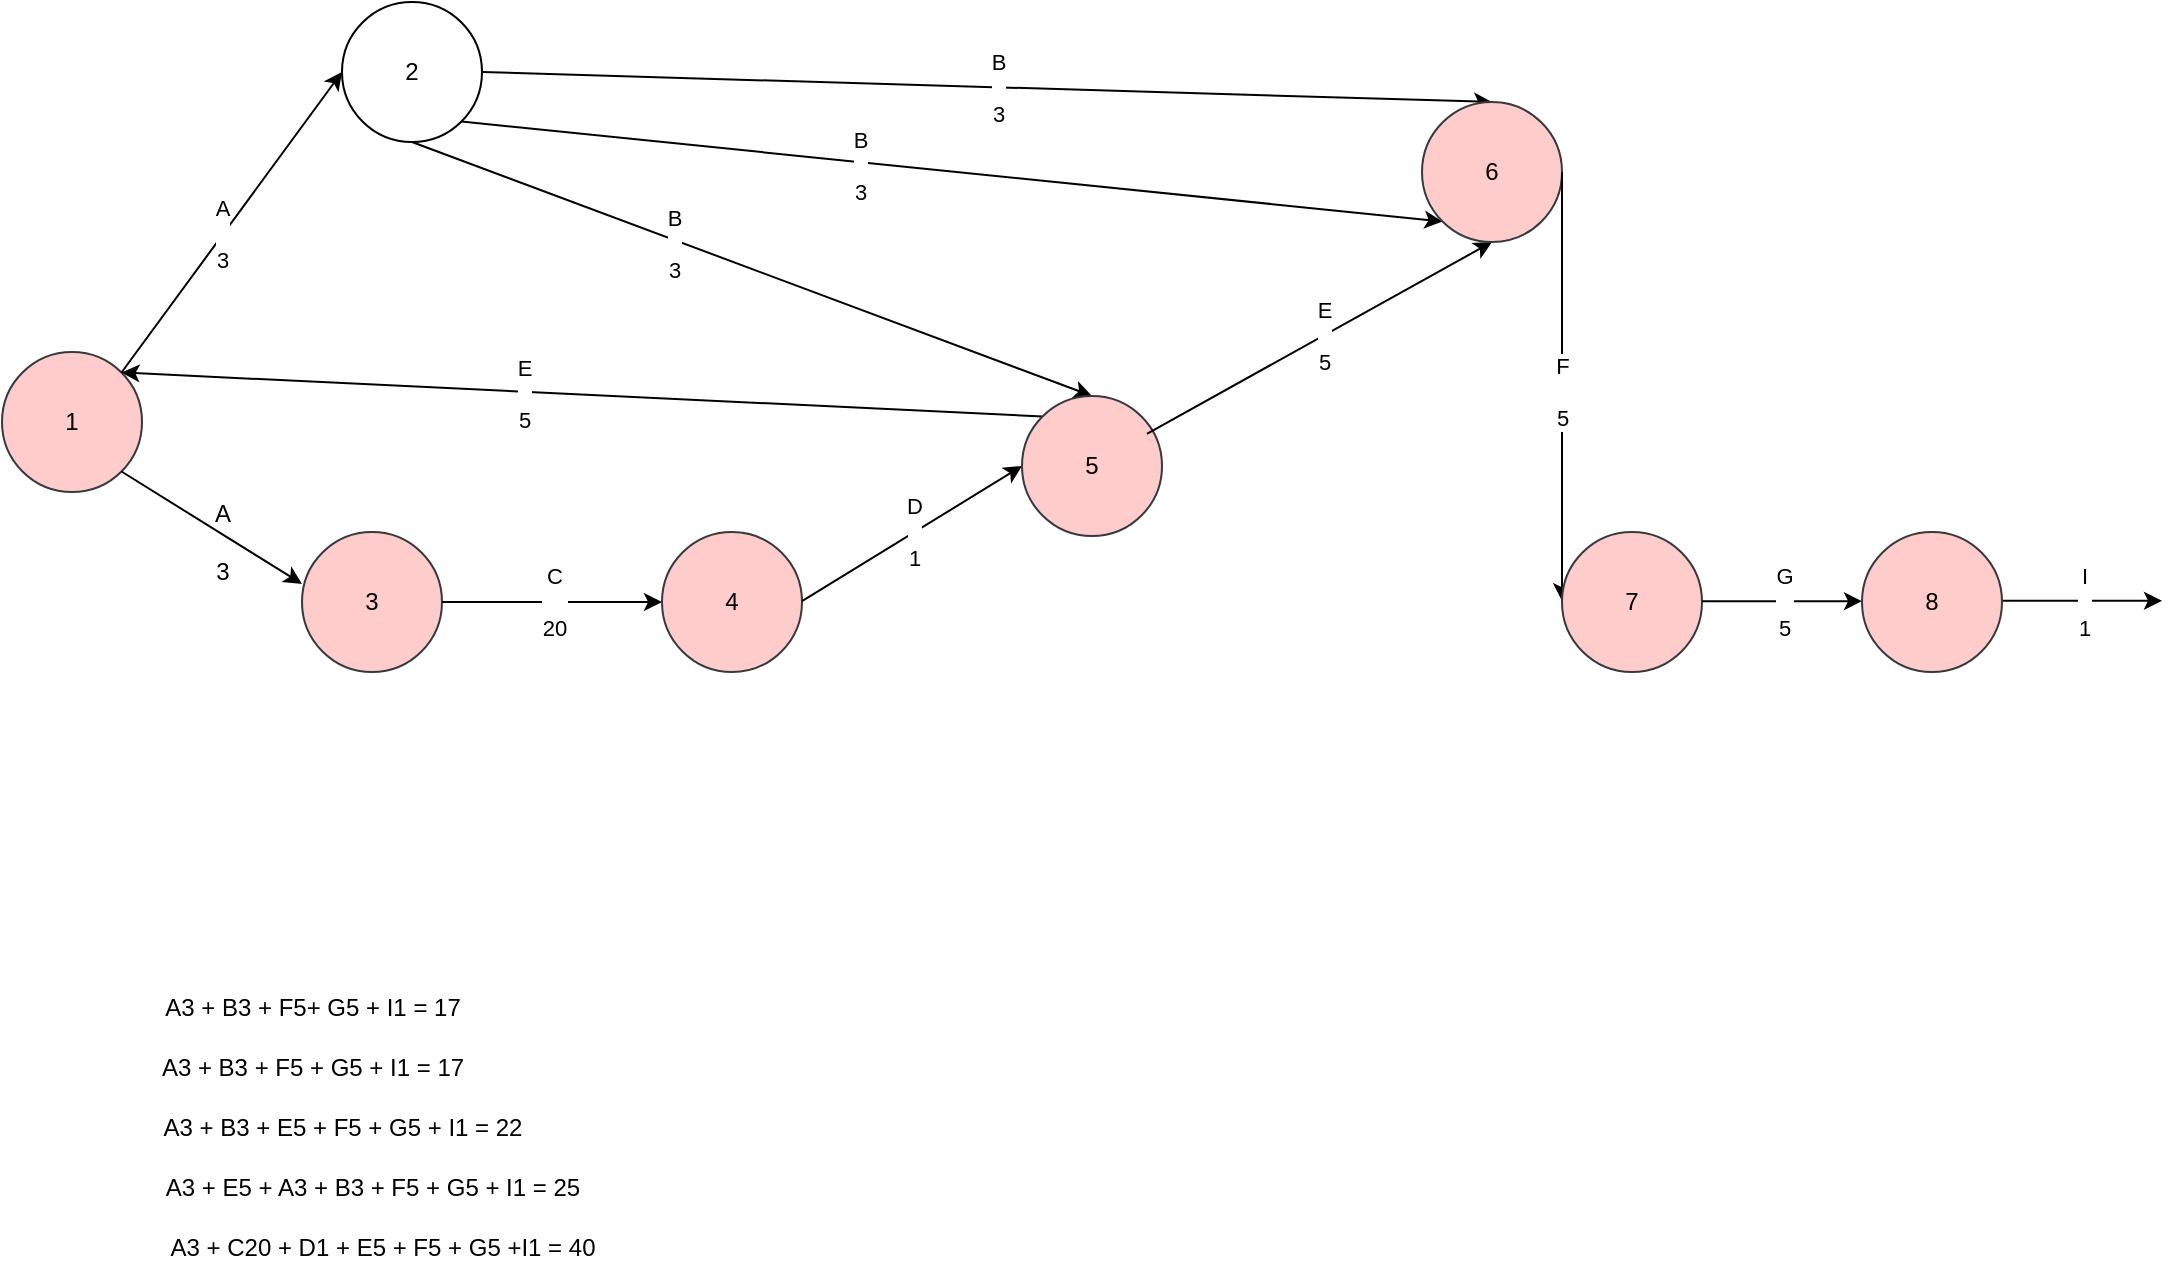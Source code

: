 <mxfile version="24.7.5">
  <diagram name="Página-1" id="38VDPHFlhEI35JtrQZ7C">
    <mxGraphModel dx="2035" dy="835" grid="1" gridSize="10" guides="1" tooltips="1" connect="1" arrows="1" fold="1" page="1" pageScale="1" pageWidth="1169" pageHeight="827" math="0" shadow="0">
      <root>
        <mxCell id="0" />
        <mxCell id="1" parent="0" />
        <mxCell id="FKMWiiDx7Euz6Agw9dDS-28" value="1" style="ellipse;whiteSpace=wrap;html=1;aspect=fixed;fillColor=#ffcccc;strokeColor=#36393d;" parent="1" vertex="1">
          <mxGeometry x="-50" y="735" width="70" height="70" as="geometry" />
        </mxCell>
        <mxCell id="5kxzR4jJ3TfGidrq8OG2-36" style="rounded=0;orthogonalLoop=1;jettySize=auto;html=1;exitX=0.5;exitY=1;exitDx=0;exitDy=0;entryX=0.5;entryY=0;entryDx=0;entryDy=0;" edge="1" parent="1" source="FKMWiiDx7Euz6Agw9dDS-30" target="5kxzR4jJ3TfGidrq8OG2-20">
          <mxGeometry relative="1" as="geometry" />
        </mxCell>
        <mxCell id="5kxzR4jJ3TfGidrq8OG2-38" value="&lt;div&gt;B&lt;/div&gt;&lt;div&gt;&lt;br&gt;&lt;/div&gt;&lt;div&gt;3&lt;/div&gt;" style="edgeLabel;html=1;align=center;verticalAlign=middle;resizable=0;points=[];" vertex="1" connectable="0" parent="5kxzR4jJ3TfGidrq8OG2-36">
          <mxGeometry x="-0.228" y="-2" relative="1" as="geometry">
            <mxPoint as="offset" />
          </mxGeometry>
        </mxCell>
        <mxCell id="5kxzR4jJ3TfGidrq8OG2-40" style="rounded=0;orthogonalLoop=1;jettySize=auto;html=1;exitX=1;exitY=1;exitDx=0;exitDy=0;entryX=0;entryY=1;entryDx=0;entryDy=0;" edge="1" parent="1" source="FKMWiiDx7Euz6Agw9dDS-30" target="5kxzR4jJ3TfGidrq8OG2-23">
          <mxGeometry relative="1" as="geometry" />
        </mxCell>
        <mxCell id="5kxzR4jJ3TfGidrq8OG2-41" value="&lt;div&gt;B&lt;/div&gt;&lt;div&gt;&lt;br&gt;&lt;/div&gt;&lt;div&gt;3&lt;/div&gt;" style="edgeLabel;html=1;align=center;verticalAlign=middle;resizable=0;points=[];" vertex="1" connectable="0" parent="5kxzR4jJ3TfGidrq8OG2-40">
          <mxGeometry x="-0.187" y="-2" relative="1" as="geometry">
            <mxPoint as="offset" />
          </mxGeometry>
        </mxCell>
        <mxCell id="FKMWiiDx7Euz6Agw9dDS-30" value="2" style="ellipse;whiteSpace=wrap;html=1;aspect=fixed;" parent="1" vertex="1">
          <mxGeometry x="120" y="560" width="70" height="70" as="geometry" />
        </mxCell>
        <mxCell id="FKMWiiDx7Euz6Agw9dDS-31" value="3" style="ellipse;whiteSpace=wrap;html=1;aspect=fixed;fillColor=#ffcccc;strokeColor=#36393d;" parent="1" vertex="1">
          <mxGeometry x="100" y="825" width="70" height="70" as="geometry" />
        </mxCell>
        <mxCell id="FKMWiiDx7Euz6Agw9dDS-32" value="" style="endArrow=classic;html=1;rounded=0;exitX=1;exitY=0;exitDx=0;exitDy=0;entryX=0;entryY=0.5;entryDx=0;entryDy=0;" parent="1" source="FKMWiiDx7Euz6Agw9dDS-28" edge="1" target="FKMWiiDx7Euz6Agw9dDS-30">
          <mxGeometry width="50" height="50" relative="1" as="geometry">
            <mxPoint x="70" y="775" as="sourcePoint" />
            <mxPoint x="150" y="780" as="targetPoint" />
          </mxGeometry>
        </mxCell>
        <mxCell id="FKMWiiDx7Euz6Agw9dDS-34" value="&lt;div&gt;A&lt;/div&gt;&lt;div&gt;&lt;br&gt;&lt;/div&gt;&lt;div&gt;3&lt;/div&gt;" style="edgeLabel;html=1;align=center;verticalAlign=middle;resizable=0;points=[];" parent="FKMWiiDx7Euz6Agw9dDS-32" vertex="1" connectable="0">
          <mxGeometry x="0.022" relative="1" as="geometry">
            <mxPoint x="-6" y="7" as="offset" />
          </mxGeometry>
        </mxCell>
        <mxCell id="FKMWiiDx7Euz6Agw9dDS-36" value="" style="endArrow=classic;html=1;rounded=0;exitX=1;exitY=0.5;exitDx=0;exitDy=0;entryX=0.5;entryY=0;entryDx=0;entryDy=0;" parent="1" source="FKMWiiDx7Euz6Agw9dDS-30" edge="1" target="5kxzR4jJ3TfGidrq8OG2-23">
          <mxGeometry width="50" height="50" relative="1" as="geometry">
            <mxPoint x="220" y="779.5" as="sourcePoint" />
            <mxPoint x="530.0" y="595" as="targetPoint" />
          </mxGeometry>
        </mxCell>
        <mxCell id="FKMWiiDx7Euz6Agw9dDS-37" value="&lt;div&gt;B&lt;/div&gt;&lt;div&gt;&lt;br&gt;&lt;/div&gt;&lt;div&gt;3&lt;/div&gt;" style="edgeLabel;html=1;align=center;verticalAlign=middle;resizable=0;points=[];" parent="FKMWiiDx7Euz6Agw9dDS-36" vertex="1" connectable="0">
          <mxGeometry x="0.022" relative="1" as="geometry">
            <mxPoint as="offset" />
          </mxGeometry>
        </mxCell>
        <mxCell id="FKMWiiDx7Euz6Agw9dDS-39" value="" style="endArrow=classic;html=1;rounded=0;exitX=1;exitY=0.5;exitDx=0;exitDy=0;" parent="1" edge="1" source="FKMWiiDx7Euz6Agw9dDS-31">
          <mxGeometry width="50" height="50" relative="1" as="geometry">
            <mxPoint x="140" y="919.58" as="sourcePoint" />
            <mxPoint x="280" y="860" as="targetPoint" />
          </mxGeometry>
        </mxCell>
        <mxCell id="FKMWiiDx7Euz6Agw9dDS-40" value="&lt;div&gt;C&lt;/div&gt;&lt;div&gt;&lt;br&gt;&lt;/div&gt;&lt;div&gt;20&lt;/div&gt;" style="edgeLabel;html=1;align=center;verticalAlign=middle;resizable=0;points=[];" parent="FKMWiiDx7Euz6Agw9dDS-39" vertex="1" connectable="0">
          <mxGeometry x="0.022" relative="1" as="geometry">
            <mxPoint as="offset" />
          </mxGeometry>
        </mxCell>
        <mxCell id="FKMWiiDx7Euz6Agw9dDS-53" style="rounded=0;orthogonalLoop=1;jettySize=auto;html=1;exitX=1;exitY=1;exitDx=0;exitDy=0;entryX=0;entryY=0.371;entryDx=0;entryDy=0;entryPerimeter=0;" parent="1" source="FKMWiiDx7Euz6Agw9dDS-28" target="FKMWiiDx7Euz6Agw9dDS-31" edge="1">
          <mxGeometry relative="1" as="geometry" />
        </mxCell>
        <mxCell id="5kxzR4jJ3TfGidrq8OG2-12" value="4" style="ellipse;whiteSpace=wrap;html=1;aspect=fixed;fillColor=#ffcccc;strokeColor=#36393d;" vertex="1" parent="1">
          <mxGeometry x="280" y="825" width="70" height="70" as="geometry" />
        </mxCell>
        <mxCell id="5kxzR4jJ3TfGidrq8OG2-13" value="A&lt;div&gt;&lt;br&gt;&lt;/div&gt;&lt;div&gt;3&lt;/div&gt;" style="text;html=1;align=center;verticalAlign=middle;resizable=0;points=[];autosize=1;strokeColor=none;fillColor=none;" vertex="1" parent="1">
          <mxGeometry x="45" y="800" width="30" height="60" as="geometry" />
        </mxCell>
        <mxCell id="5kxzR4jJ3TfGidrq8OG2-17" value="" style="endArrow=classic;html=1;rounded=0;exitX=1;exitY=0.5;exitDx=0;exitDy=0;entryX=0;entryY=0.5;entryDx=0;entryDy=0;" edge="1" parent="1" target="5kxzR4jJ3TfGidrq8OG2-20">
          <mxGeometry width="50" height="50" relative="1" as="geometry">
            <mxPoint x="350" y="859.58" as="sourcePoint" />
            <mxPoint x="430" y="859.58" as="targetPoint" />
          </mxGeometry>
        </mxCell>
        <mxCell id="5kxzR4jJ3TfGidrq8OG2-18" value="D&lt;div&gt;&lt;br&gt;&lt;/div&gt;&lt;div&gt;1&lt;/div&gt;" style="edgeLabel;html=1;align=center;verticalAlign=middle;resizable=0;points=[];" vertex="1" connectable="0" parent="5kxzR4jJ3TfGidrq8OG2-17">
          <mxGeometry x="0.022" relative="1" as="geometry">
            <mxPoint as="offset" />
          </mxGeometry>
        </mxCell>
        <mxCell id="5kxzR4jJ3TfGidrq8OG2-32" style="rounded=0;orthogonalLoop=1;jettySize=auto;html=1;exitX=0;exitY=0;exitDx=0;exitDy=0;entryX=1;entryY=0;entryDx=0;entryDy=0;" edge="1" parent="1" source="5kxzR4jJ3TfGidrq8OG2-20" target="FKMWiiDx7Euz6Agw9dDS-28">
          <mxGeometry relative="1" as="geometry" />
        </mxCell>
        <mxCell id="5kxzR4jJ3TfGidrq8OG2-34" value="E&lt;div&gt;&lt;br&gt;&lt;/div&gt;&lt;div&gt;5&lt;/div&gt;" style="edgeLabel;html=1;align=center;verticalAlign=middle;resizable=0;points=[];" vertex="1" connectable="0" parent="5kxzR4jJ3TfGidrq8OG2-32">
          <mxGeometry x="0.126" y="1" relative="1" as="geometry">
            <mxPoint as="offset" />
          </mxGeometry>
        </mxCell>
        <mxCell id="5kxzR4jJ3TfGidrq8OG2-20" value="5" style="ellipse;whiteSpace=wrap;html=1;aspect=fixed;fillColor=#ffcccc;strokeColor=#36393d;" vertex="1" parent="1">
          <mxGeometry x="460" y="757" width="70" height="70" as="geometry" />
        </mxCell>
        <mxCell id="5kxzR4jJ3TfGidrq8OG2-21" value="" style="endArrow=classic;html=1;rounded=0;exitX=0.892;exitY=0.27;exitDx=0;exitDy=0;entryX=0.5;entryY=1;entryDx=0;entryDy=0;exitPerimeter=0;" edge="1" parent="1" source="5kxzR4jJ3TfGidrq8OG2-20" target="5kxzR4jJ3TfGidrq8OG2-23">
          <mxGeometry width="50" height="50" relative="1" as="geometry">
            <mxPoint x="500" y="859.58" as="sourcePoint" />
            <mxPoint x="580" y="859.58" as="targetPoint" />
          </mxGeometry>
        </mxCell>
        <mxCell id="5kxzR4jJ3TfGidrq8OG2-22" value="&lt;div&gt;E&lt;/div&gt;&lt;div&gt;&lt;br&gt;&lt;/div&gt;&lt;div&gt;5&lt;/div&gt;" style="edgeLabel;html=1;align=center;verticalAlign=middle;resizable=0;points=[];" vertex="1" connectable="0" parent="5kxzR4jJ3TfGidrq8OG2-21">
          <mxGeometry x="0.022" relative="1" as="geometry">
            <mxPoint as="offset" />
          </mxGeometry>
        </mxCell>
        <mxCell id="5kxzR4jJ3TfGidrq8OG2-23" value="6" style="ellipse;whiteSpace=wrap;html=1;aspect=fixed;fillColor=#ffcccc;strokeColor=#36393d;" vertex="1" parent="1">
          <mxGeometry x="660" y="610" width="70" height="70" as="geometry" />
        </mxCell>
        <mxCell id="5kxzR4jJ3TfGidrq8OG2-24" value="" style="endArrow=classic;html=1;rounded=0;exitX=1;exitY=0.5;exitDx=0;exitDy=0;" edge="1" parent="1" source="5kxzR4jJ3TfGidrq8OG2-23">
          <mxGeometry width="50" height="50" relative="1" as="geometry">
            <mxPoint x="650" y="859.58" as="sourcePoint" />
            <mxPoint x="730" y="859.58" as="targetPoint" />
          </mxGeometry>
        </mxCell>
        <mxCell id="5kxzR4jJ3TfGidrq8OG2-25" value="&lt;div&gt;F&lt;/div&gt;&lt;div&gt;&lt;br&gt;&lt;/div&gt;&lt;div&gt;5&lt;/div&gt;" style="edgeLabel;html=1;align=center;verticalAlign=middle;resizable=0;points=[];" vertex="1" connectable="0" parent="5kxzR4jJ3TfGidrq8OG2-24">
          <mxGeometry x="0.022" relative="1" as="geometry">
            <mxPoint as="offset" />
          </mxGeometry>
        </mxCell>
        <mxCell id="5kxzR4jJ3TfGidrq8OG2-26" value="7" style="ellipse;whiteSpace=wrap;html=1;aspect=fixed;fillColor=#ffcccc;strokeColor=#36393d;" vertex="1" parent="1">
          <mxGeometry x="730" y="825" width="70" height="70" as="geometry" />
        </mxCell>
        <mxCell id="5kxzR4jJ3TfGidrq8OG2-27" value="" style="endArrow=classic;html=1;rounded=0;exitX=1;exitY=0.5;exitDx=0;exitDy=0;" edge="1" parent="1">
          <mxGeometry width="50" height="50" relative="1" as="geometry">
            <mxPoint x="800" y="859.58" as="sourcePoint" />
            <mxPoint x="880" y="859.58" as="targetPoint" />
          </mxGeometry>
        </mxCell>
        <mxCell id="5kxzR4jJ3TfGidrq8OG2-28" value="&lt;div&gt;G&lt;/div&gt;&lt;div&gt;&lt;br&gt;&lt;/div&gt;&lt;div&gt;5&lt;/div&gt;" style="edgeLabel;html=1;align=center;verticalAlign=middle;resizable=0;points=[];" vertex="1" connectable="0" parent="5kxzR4jJ3TfGidrq8OG2-27">
          <mxGeometry x="0.022" relative="1" as="geometry">
            <mxPoint as="offset" />
          </mxGeometry>
        </mxCell>
        <mxCell id="5kxzR4jJ3TfGidrq8OG2-30" value="" style="endArrow=classic;html=1;rounded=0;exitX=1;exitY=0.5;exitDx=0;exitDy=0;" edge="1" parent="1">
          <mxGeometry width="50" height="50" relative="1" as="geometry">
            <mxPoint x="950" y="859.41" as="sourcePoint" />
            <mxPoint x="1030" y="859.41" as="targetPoint" />
          </mxGeometry>
        </mxCell>
        <mxCell id="5kxzR4jJ3TfGidrq8OG2-31" value="&lt;div&gt;I&lt;/div&gt;&lt;div&gt;&lt;br&gt;&lt;/div&gt;&lt;div&gt;1&lt;/div&gt;" style="edgeLabel;html=1;align=center;verticalAlign=middle;resizable=0;points=[];" vertex="1" connectable="0" parent="5kxzR4jJ3TfGidrq8OG2-30">
          <mxGeometry x="0.022" relative="1" as="geometry">
            <mxPoint as="offset" />
          </mxGeometry>
        </mxCell>
        <mxCell id="5kxzR4jJ3TfGidrq8OG2-43" value="8" style="ellipse;whiteSpace=wrap;html=1;aspect=fixed;fillColor=#ffcccc;strokeColor=#36393d;" vertex="1" parent="1">
          <mxGeometry x="880" y="825" width="70" height="70" as="geometry" />
        </mxCell>
        <mxCell id="5kxzR4jJ3TfGidrq8OG2-46" value="A3 + B3 + F5+ G5 + I1 = 17" style="text;html=1;align=center;verticalAlign=middle;resizable=0;points=[];autosize=1;strokeColor=none;fillColor=none;" vertex="1" parent="1">
          <mxGeometry x="20" y="1048" width="170" height="30" as="geometry" />
        </mxCell>
        <mxCell id="5kxzR4jJ3TfGidrq8OG2-47" value="A3 + B3 + F5 + G5 + I1 = 17" style="text;html=1;align=center;verticalAlign=middle;resizable=0;points=[];autosize=1;strokeColor=none;fillColor=none;" vertex="1" parent="1">
          <mxGeometry x="20" y="1078" width="170" height="30" as="geometry" />
        </mxCell>
        <mxCell id="5kxzR4jJ3TfGidrq8OG2-48" value="A3 + B3 + E5 + F5 + G5 + I1 = 22" style="text;html=1;align=center;verticalAlign=middle;resizable=0;points=[];autosize=1;strokeColor=none;fillColor=none;" vertex="1" parent="1">
          <mxGeometry x="20" y="1108" width="200" height="30" as="geometry" />
        </mxCell>
        <mxCell id="5kxzR4jJ3TfGidrq8OG2-49" value="A3 + E5 + A3 + B3 + F5 + G5 + I1 = 25" style="text;html=1;align=center;verticalAlign=middle;resizable=0;points=[];autosize=1;strokeColor=none;fillColor=none;" vertex="1" parent="1">
          <mxGeometry x="20" y="1138" width="230" height="30" as="geometry" />
        </mxCell>
        <mxCell id="5kxzR4jJ3TfGidrq8OG2-50" value="A3 + C20 + D1 + E5 + F5 + G5 +I1 = 40" style="text;html=1;align=center;verticalAlign=middle;resizable=0;points=[];autosize=1;strokeColor=none;fillColor=none;" vertex="1" parent="1">
          <mxGeometry x="20" y="1168" width="240" height="30" as="geometry" />
        </mxCell>
      </root>
    </mxGraphModel>
  </diagram>
</mxfile>
